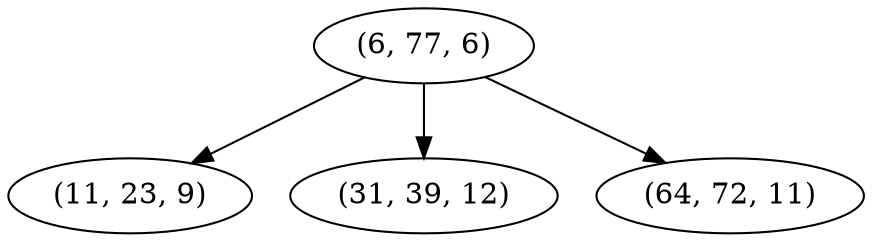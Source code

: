digraph tree {
    "(6, 77, 6)";
    "(11, 23, 9)";
    "(31, 39, 12)";
    "(64, 72, 11)";
    "(6, 77, 6)" -> "(11, 23, 9)";
    "(6, 77, 6)" -> "(31, 39, 12)";
    "(6, 77, 6)" -> "(64, 72, 11)";
}
